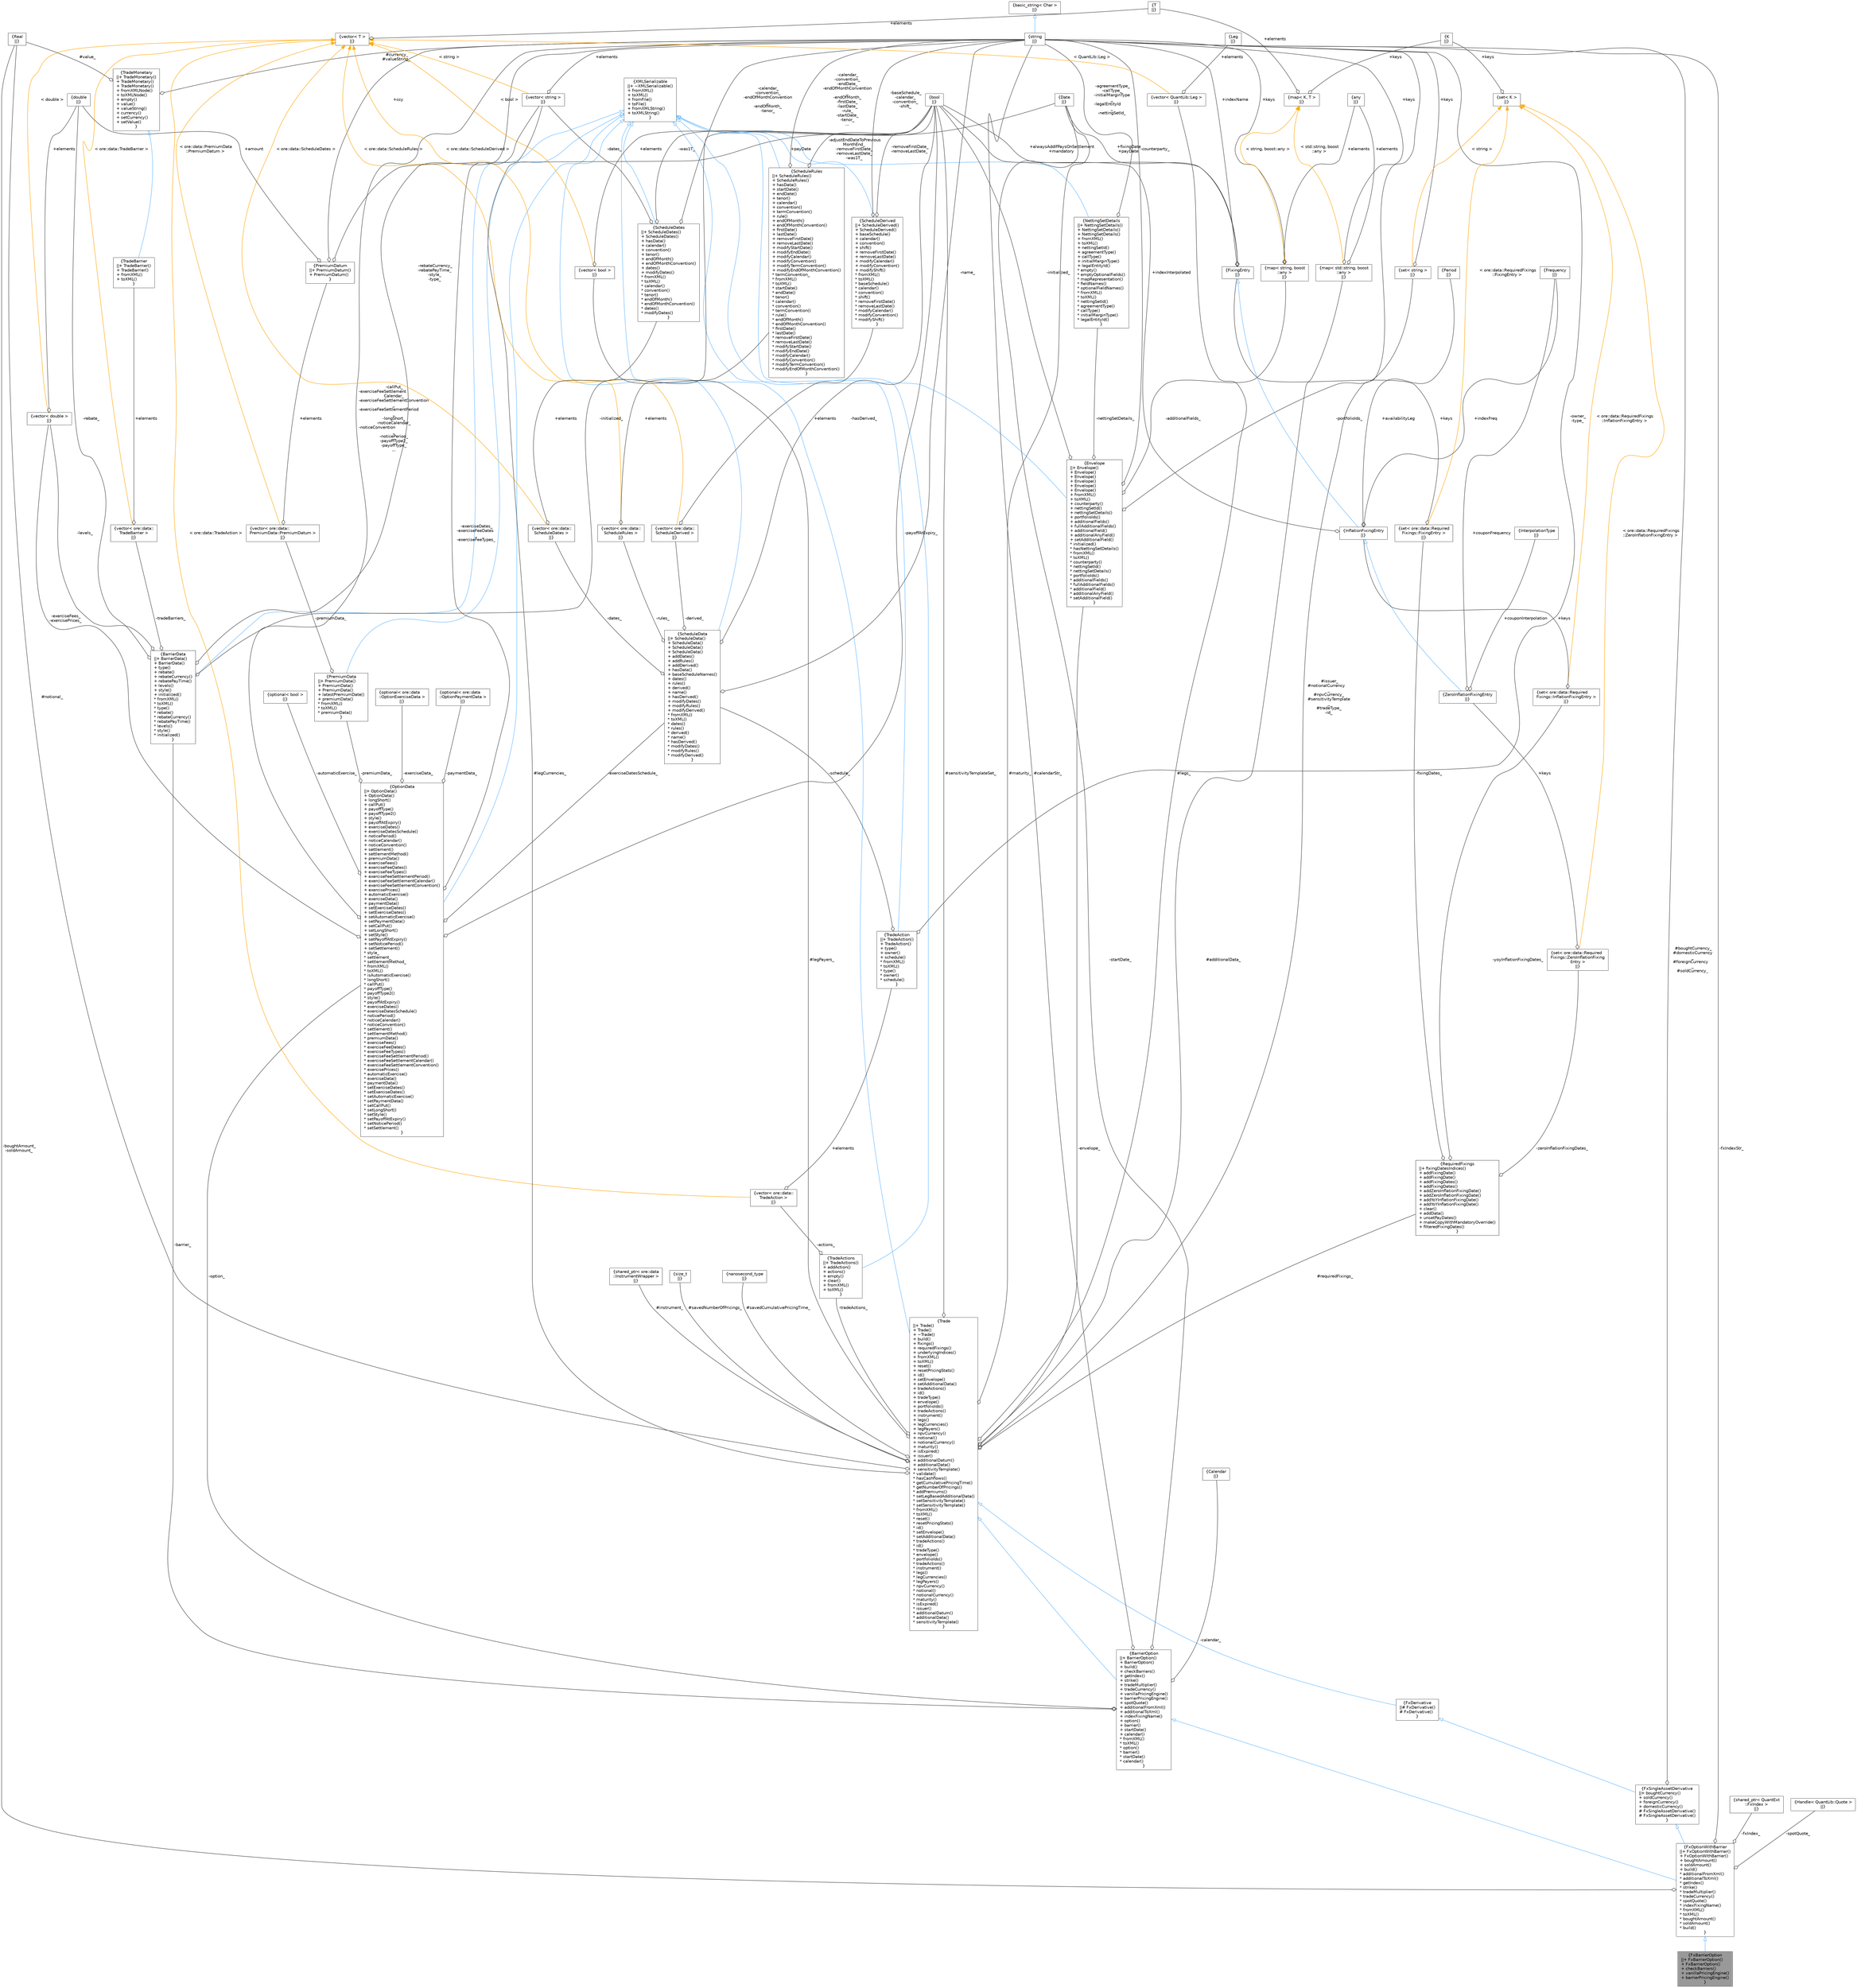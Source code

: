digraph "FxBarrierOption"
{
 // INTERACTIVE_SVG=YES
 // LATEX_PDF_SIZE
  bgcolor="transparent";
  edge [fontname=Helvetica,fontsize=10,labelfontname=Helvetica,labelfontsize=10];
  node [fontname=Helvetica,fontsize=10,shape=box,height=0.2,width=0.4];
  Node1 [label="{FxBarrierOption\n||+ FxBarrierOption()\l+ FxBarrierOption()\l+ checkBarriers()\l+ vanillaPricingEngine()\l+ barrierPricingEngine()\l}",height=0.2,width=0.4,color="gray40", fillcolor="grey60", style="filled", fontcolor="black",tooltip="Serializable FX Barrier Option."];
  Node2 -> Node1 [dir="back",color="steelblue1",style="solid",arrowtail="onormal"];
  Node2 [label="{FxOptionWithBarrier\n||+ FxOptionWithBarrier()\l+ FxOptionWithBarrier()\l+ boughtAmount()\l+ soldAmount()\l+ build()\l* additionalFromXml()\l* additionalToXml()\l* getIndex()\l* strike()\l* tradeMultiplier()\l* tradeCurrency()\l* spotQuote()\l* indexFixingName()\l* fromXML()\l* toXML()\l* boughtAmount()\l* soldAmount()\l* build()\l}",height=0.2,width=0.4,color="gray40", fillcolor="white", style="filled",URL="$classore_1_1data_1_1_fx_option_with_barrier.html",tooltip=" "];
  Node3 -> Node2 [dir="back",color="steelblue1",style="solid",arrowtail="onormal"];
  Node3 [label="{FxSingleAssetDerivative\n||+ boughtCurrency()\l+ soldCurrency()\l+ foreignCurrency()\l+ domesticCurrency()\l# FxSingleAssetDerivative()\l# FxSingleAssetDerivative()\l}",height=0.2,width=0.4,color="gray40", fillcolor="white", style="filled",URL="$classore_1_1data_1_1_fx_single_asset_derivative.html",tooltip="Base class for all single asset FX Derivaties."];
  Node4 -> Node3 [dir="back",color="steelblue1",style="solid",arrowtail="onormal"];
  Node4 [label="{FxDerivative\n||# FxDerivative()\l# FxDerivative()\l}",height=0.2,width=0.4,color="gray40", fillcolor="white", style="filled",URL="$classore_1_1data_1_1_fx_derivative.html",tooltip="Base class for all FX Derivaties."];
  Node5 -> Node4 [dir="back",color="steelblue1",style="solid",arrowtail="onormal"];
  Node5 [label="{Trade\n||+ Trade()\l+ Trade()\l+ ~Trade()\l+ build()\l+ fixings()\l+ requiredFixings()\l+ underlyingIndices()\l+ fromXML()\l+ toXML()\l+ reset()\l+ resetPricingStats()\l+ id()\l+ setEnvelope()\l+ setAdditionalData()\l+ tradeActions()\l+ id()\l+ tradeType()\l+ envelope()\l+ portfolioIds()\l+ tradeActions()\l+ instrument()\l+ legs()\l+ legCurrencies()\l+ legPayers()\l+ npvCurrency()\l+ notional()\l+ notionalCurrency()\l+ maturity()\l+ isExpired()\l+ issuer()\l+ additionalDatum()\l+ additionalData()\l+ sensitivityTemplate()\l* validate()\l* hasCashflows()\l* getCumulativePricingTime()\l* getNumberOfPricings()\l* addPremiums()\l* setLegBasedAdditionalData()\l* setSensitivityTemplate()\l* setSensitivityTemplate()\l* fromXML()\l* toXML()\l* reset()\l* resetPricingStats()\l* id()\l* setEnvelope()\l* setAdditionalData()\l* tradeActions()\l* id()\l* tradeType()\l* envelope()\l* portfolioIds()\l* tradeActions()\l* instrument()\l* legs()\l* legCurrencies()\l* legPayers()\l* npvCurrency()\l* notional()\l* notionalCurrency()\l* maturity()\l* isExpired()\l* issuer()\l* additionalDatum()\l* additionalData()\l* sensitivityTemplate()\l}",height=0.2,width=0.4,color="gray40", fillcolor="white", style="filled",URL="$classore_1_1data_1_1_trade.html",tooltip="Trade base class."];
  Node6 -> Node5 [dir="back",color="steelblue1",style="solid",arrowtail="onormal"];
  Node6 [label="{XMLSerializable\n||+ ~XMLSerializable()\l+ fromXML()\l+ toXML()\l+ fromFile()\l+ toFile()\l+ fromXMLString()\l+ toXMLString()\l}",height=0.2,width=0.4,color="gray40", fillcolor="white", style="filled",URL="$classore_1_1data_1_1_x_m_l_serializable.html",tooltip="Base class for all serializable classes."];
  Node7 -> Node5 [color="grey25",style="solid",label=" #issuer_\n#notionalCurrency\l_\n#npvCurrency_\n#sensitivityTemplate\l_\n#tradeType_\n-id_" ,arrowhead="odiamond"];
  Node7 [label="{string\n||}",height=0.2,width=0.4,color="gray40", fillcolor="white", style="filled",tooltip=" "];
  Node8 -> Node7 [dir="back",color="steelblue1",style="solid",arrowtail="onormal"];
  Node8 [label="{basic_string\< Char \>\n||}",height=0.2,width=0.4,color="gray40", fillcolor="white", style="filled",tooltip=" "];
  Node9 -> Node5 [color="grey25",style="solid",label=" #instrument_" ,arrowhead="odiamond"];
  Node9 [label="{shared_ptr\< ore::data\l::InstrumentWrapper \>\n||}",height=0.2,width=0.4,color="gray40", fillcolor="white", style="filled",tooltip=" "];
  Node10 -> Node5 [color="grey25",style="solid",label=" #legs_" ,arrowhead="odiamond"];
  Node10 [label="{vector\< QuantLib::Leg \>\n||}",height=0.2,width=0.4,color="gray40", fillcolor="white", style="filled",tooltip=" "];
  Node11 -> Node10 [color="grey25",style="solid",label=" +elements" ,arrowhead="odiamond"];
  Node11 [label="{Leg\n||}",height=0.2,width=0.4,color="gray40", fillcolor="white", style="filled",tooltip=" "];
  Node12 -> Node10 [dir="back",color="orange",style="solid",label=" \< QuantLib::Leg \>" ];
  Node12 [label="{vector\< T \>\n||}",height=0.2,width=0.4,color="gray40", fillcolor="white", style="filled",tooltip=" "];
  Node13 -> Node12 [color="grey25",style="solid",label=" +elements" ,arrowhead="odiamond"];
  Node13 [label="{T\n||}",height=0.2,width=0.4,color="gray40", fillcolor="white", style="filled",tooltip=" "];
  Node14 -> Node5 [color="grey25",style="solid",label=" #legCurrencies_" ,arrowhead="odiamond"];
  Node14 [label="{vector\< string \>\n||}",height=0.2,width=0.4,color="gray40", fillcolor="white", style="filled",tooltip=" "];
  Node7 -> Node14 [color="grey25",style="solid",label=" +elements" ,arrowhead="odiamond"];
  Node12 -> Node14 [dir="back",color="orange",style="solid",label=" \< string \>" ];
  Node15 -> Node5 [color="grey25",style="solid",label=" #legPayers_" ,arrowhead="odiamond"];
  Node15 [label="{vector\< bool \>\n||}",height=0.2,width=0.4,color="gray40", fillcolor="white", style="filled",tooltip=" "];
  Node16 -> Node15 [color="grey25",style="solid",label=" +elements" ,arrowhead="odiamond"];
  Node16 [label="{bool\n||}",height=0.2,width=0.4,color="gray40", fillcolor="white", style="filled",URL="$classbool.html",tooltip=" "];
  Node12 -> Node15 [dir="back",color="orange",style="solid",label=" \< bool \>" ];
  Node17 -> Node5 [color="grey25",style="solid",label=" #notional_" ,arrowhead="odiamond"];
  Node17 [label="{Real\n||}",height=0.2,width=0.4,color="gray40", fillcolor="white", style="filled",tooltip=" "];
  Node18 -> Node5 [color="grey25",style="solid",label=" #maturity_" ,arrowhead="odiamond"];
  Node18 [label="{Date\n||}",height=0.2,width=0.4,color="gray40", fillcolor="white", style="filled",tooltip=" "];
  Node16 -> Node5 [color="grey25",style="solid",label=" #sensitivityTemplateSet_" ,arrowhead="odiamond"];
  Node19 -> Node5 [color="grey25",style="solid",label=" #savedNumberOfPricings_" ,arrowhead="odiamond"];
  Node19 [label="{size_t\n||}",height=0.2,width=0.4,color="gray40", fillcolor="white", style="filled",tooltip=" "];
  Node20 -> Node5 [color="grey25",style="solid",label=" #savedCumulativePricingTime_" ,arrowhead="odiamond"];
  Node20 [label="{nanosecond_type\n||}",height=0.2,width=0.4,color="gray40", fillcolor="white", style="filled",tooltip=" "];
  Node21 -> Node5 [color="grey25",style="solid",label=" #requiredFixings_" ,arrowhead="odiamond"];
  Node21 [label="{RequiredFixings\n||+ fixingDatesIndices()\l+ addFixingDate()\l+ addFixingDate()\l+ addFixingDates()\l+ addFixingDates()\l+ addZeroInflationFixingDate()\l+ addZeroInflationFixingDate()\l+ addYoYInflationFixingDate()\l+ addYoYInflationFixingDate()\l+ clear()\l+ addData()\l+ unsetPayDates()\l+ makeCopyWithMandatoryOverride()\l+ filteredFixingDates()\l}",height=0.2,width=0.4,color="gray40", fillcolor="white", style="filled",URL="$classore_1_1data_1_1_required_fixings.html",tooltip=" "];
  Node22 -> Node21 [color="grey25",style="solid",label=" -fixingDates_" ,arrowhead="odiamond"];
  Node22 [label="{set\< ore::data::Required\lFixings::FixingEntry \>\n||}",height=0.2,width=0.4,color="gray40", fillcolor="white", style="filled",tooltip=" "];
  Node23 -> Node22 [color="grey25",style="solid",label=" +keys" ,arrowhead="odiamond"];
  Node23 [label="{FixingEntry\n||}",height=0.2,width=0.4,color="gray40", fillcolor="white", style="filled",URL="$structore_1_1data_1_1_required_fixings_1_1_fixing_entry.html",tooltip=" "];
  Node7 -> Node23 [color="grey25",style="solid",label=" +indexName" ,arrowhead="odiamond"];
  Node18 -> Node23 [color="grey25",style="solid",label=" +fixingDate\n+payDate" ,arrowhead="odiamond"];
  Node16 -> Node23 [color="grey25",style="solid",label=" +alwaysAddIfPaysOnSettlement\n+mandatory" ,arrowhead="odiamond"];
  Node24 -> Node22 [dir="back",color="orange",style="solid",label=" \< ore::data::RequiredFixings\l::FixingEntry \>" ];
  Node24 [label="{set\< K \>\n||}",height=0.2,width=0.4,color="gray40", fillcolor="white", style="filled",tooltip=" "];
  Node25 -> Node24 [color="grey25",style="solid",label=" +keys" ,arrowhead="odiamond"];
  Node25 [label="{K\n||}",height=0.2,width=0.4,color="gray40", fillcolor="white", style="filled",tooltip=" "];
  Node26 -> Node21 [color="grey25",style="solid",label=" -zeroInflationFixingDates_" ,arrowhead="odiamond"];
  Node26 [label="{set\< ore::data::Required\lFixings::ZeroInflationFixing\lEntry \>\n||}",height=0.2,width=0.4,color="gray40", fillcolor="white", style="filled",tooltip=" "];
  Node27 -> Node26 [color="grey25",style="solid",label=" +keys" ,arrowhead="odiamond"];
  Node27 [label="{ZeroInflationFixingEntry\n||}",height=0.2,width=0.4,color="gray40", fillcolor="white", style="filled",URL="$structore_1_1data_1_1_required_fixings_1_1_zero_inflation_fixing_entry.html",tooltip=" "];
  Node28 -> Node27 [dir="back",color="steelblue1",style="solid",arrowtail="onormal"];
  Node28 [label="{InflationFixingEntry\n||}",height=0.2,width=0.4,color="gray40", fillcolor="white", style="filled",URL="$structore_1_1data_1_1_required_fixings_1_1_inflation_fixing_entry.html",tooltip=" "];
  Node23 -> Node28 [dir="back",color="steelblue1",style="solid",arrowtail="onormal"];
  Node16 -> Node28 [color="grey25",style="solid",label=" +indexInterpolated" ,arrowhead="odiamond"];
  Node29 -> Node28 [color="grey25",style="solid",label=" +indexFreq" ,arrowhead="odiamond"];
  Node29 [label="{Frequency\n||}",height=0.2,width=0.4,color="gray40", fillcolor="white", style="filled",tooltip=" "];
  Node30 -> Node28 [color="grey25",style="solid",label=" +availabilityLeg" ,arrowhead="odiamond"];
  Node30 [label="{Period\n||}",height=0.2,width=0.4,color="gray40", fillcolor="white", style="filled",tooltip=" "];
  Node31 -> Node27 [color="grey25",style="solid",label=" +couponInterpolation" ,arrowhead="odiamond"];
  Node31 [label="{InterpolationType\n||}",height=0.2,width=0.4,color="gray40", fillcolor="white", style="filled",tooltip=" "];
  Node29 -> Node27 [color="grey25",style="solid",label=" +couponFrequency" ,arrowhead="odiamond"];
  Node24 -> Node26 [dir="back",color="orange",style="solid",label=" \< ore::data::RequiredFixings\l::ZeroInflationFixingEntry \>" ];
  Node32 -> Node21 [color="grey25",style="solid",label=" -yoyInflationFixingDates_" ,arrowhead="odiamond"];
  Node32 [label="{set\< ore::data::Required\lFixings::InflationFixingEntry \>\n||}",height=0.2,width=0.4,color="gray40", fillcolor="white", style="filled",tooltip=" "];
  Node28 -> Node32 [color="grey25",style="solid",label=" +keys" ,arrowhead="odiamond"];
  Node24 -> Node32 [dir="back",color="orange",style="solid",label=" \< ore::data::RequiredFixings\l::InflationFixingEntry \>" ];
  Node33 -> Node5 [color="grey25",style="solid",label=" #additionalData_" ,arrowhead="odiamond"];
  Node33 [label="{map\< std::string, boost\l::any \>\n||}",height=0.2,width=0.4,color="gray40", fillcolor="white", style="filled",tooltip=" "];
  Node7 -> Node33 [color="grey25",style="solid",label=" +keys" ,arrowhead="odiamond"];
  Node34 -> Node33 [color="grey25",style="solid",label=" +elements" ,arrowhead="odiamond"];
  Node34 [label="{any\n||}",height=0.2,width=0.4,color="gray40", fillcolor="white", style="filled",tooltip=" "];
  Node35 -> Node33 [dir="back",color="orange",style="solid",label=" \< std::string, boost\l::any \>" ];
  Node35 [label="{map\< K, T \>\n||}",height=0.2,width=0.4,color="gray40", fillcolor="white", style="filled",tooltip=" "];
  Node25 -> Node35 [color="grey25",style="solid",label=" +keys" ,arrowhead="odiamond"];
  Node13 -> Node35 [color="grey25",style="solid",label=" +elements" ,arrowhead="odiamond"];
  Node36 -> Node5 [color="grey25",style="solid",label=" -envelope_" ,arrowhead="odiamond"];
  Node36 [label="{Envelope\n||+ Envelope()\l+ Envelope()\l+ Envelope()\l+ Envelope()\l+ Envelope()\l+ Envelope()\l+ fromXML()\l+ toXML()\l+ counterparty()\l+ nettingSetId()\l+ nettingSetDetails()\l+ portfolioIds()\l+ additionalFields()\l+ fullAdditionalFields()\l+ additionalField()\l+ additionalAnyField()\l+ setAdditionalField()\l* initialized()\l* hasNettingSetDetails()\l* fromXML()\l* toXML()\l* counterparty()\l* nettingSetId()\l* nettingSetDetails()\l* portfolioIds()\l* additionalFields()\l* fullAdditionalFields()\l* additionalField()\l* additionalAnyField()\l* setAdditionalField()\l}",height=0.2,width=0.4,color="gray40", fillcolor="white", style="filled",URL="$classore_1_1data_1_1_envelope.html",tooltip="Serializable object holding generic trade data, reporting dimensions."];
  Node6 -> Node36 [dir="back",color="steelblue1",style="solid",arrowtail="onormal"];
  Node7 -> Node36 [color="grey25",style="solid",label=" -counterparty_" ,arrowhead="odiamond"];
  Node37 -> Node36 [color="grey25",style="solid",label=" -nettingSetDetails_" ,arrowhead="odiamond"];
  Node37 [label="{NettingSetDetails\n||+ NettingSetDetails()\l+ NettingSetDetails()\l+ NettingSetDetails()\l+ fromXML()\l+ toXML()\l+ nettingSetId()\l+ agreementType()\l+ callType()\l+ initialMarginType()\l+ legalEntityId()\l* empty()\l* emptyOptionalFields()\l* mapRepresentation()\l* fieldNames()\l* optionalFieldNames()\l* fromXML()\l* toXML()\l* nettingSetId()\l* agreementType()\l* callType()\l* initialMarginType()\l* legalEntityId()\l}",height=0.2,width=0.4,color="gray40", fillcolor="white", style="filled",URL="$classore_1_1data_1_1_netting_set_details.html",tooltip="Serializable object holding netting set identification data."];
  Node6 -> Node37 [dir="back",color="steelblue1",style="solid",arrowtail="onormal"];
  Node7 -> Node37 [color="grey25",style="solid",label=" -agreementType_\n-callType_\n-initialMarginType\l_\n-legalEntityId\l_\n-nettingSetId_" ,arrowhead="odiamond"];
  Node38 -> Node36 [color="grey25",style="solid",label=" -portfolioIds_" ,arrowhead="odiamond"];
  Node38 [label="{set\< string \>\n||}",height=0.2,width=0.4,color="gray40", fillcolor="white", style="filled",tooltip=" "];
  Node7 -> Node38 [color="grey25",style="solid",label=" +keys" ,arrowhead="odiamond"];
  Node24 -> Node38 [dir="back",color="orange",style="solid",label=" \< string \>" ];
  Node39 -> Node36 [color="grey25",style="solid",label=" -additionalFields_" ,arrowhead="odiamond"];
  Node39 [label="{map\< string, boost\l::any \>\n||}",height=0.2,width=0.4,color="gray40", fillcolor="white", style="filled",tooltip=" "];
  Node7 -> Node39 [color="grey25",style="solid",label=" +keys" ,arrowhead="odiamond"];
  Node34 -> Node39 [color="grey25",style="solid",label=" +elements" ,arrowhead="odiamond"];
  Node35 -> Node39 [dir="back",color="orange",style="solid",label=" \< string, boost::any \>" ];
  Node16 -> Node36 [color="grey25",style="solid",label=" -initialized_" ,arrowhead="odiamond"];
  Node40 -> Node5 [color="grey25",style="solid",label=" -tradeActions_" ,arrowhead="odiamond"];
  Node40 [label="{TradeActions\n||+ TradeActions()\l+ addAction()\l+ actions()\l+ empty()\l+ clear()\l+ fromXML()\l+ toXML()\l}",height=0.2,width=0.4,color="gray40", fillcolor="white", style="filled",URL="$classore_1_1data_1_1_trade_actions.html",tooltip="Serializable object holding generic trade actions."];
  Node6 -> Node40 [dir="back",color="steelblue1",style="solid",arrowtail="onormal"];
  Node41 -> Node40 [color="grey25",style="solid",label=" -actions_" ,arrowhead="odiamond"];
  Node41 [label="{vector\< ore::data::\lTradeAction \>\n||}",height=0.2,width=0.4,color="gray40", fillcolor="white", style="filled",tooltip=" "];
  Node42 -> Node41 [color="grey25",style="solid",label=" +elements" ,arrowhead="odiamond"];
  Node42 [label="{TradeAction\n||+ TradeAction()\l+ TradeAction()\l+ type()\l+ owner()\l+ schedule()\l* fromXML()\l* toXML()\l* type()\l* owner()\l* schedule()\l}",height=0.2,width=0.4,color="gray40", fillcolor="white", style="filled",URL="$classore_1_1data_1_1_trade_action.html",tooltip="Serializable object holding a trade action."];
  Node6 -> Node42 [dir="back",color="steelblue1",style="solid",arrowtail="onormal"];
  Node7 -> Node42 [color="grey25",style="solid",label=" -owner_\n-type_" ,arrowhead="odiamond"];
  Node43 -> Node42 [color="grey25",style="solid",label=" -schedule_" ,arrowhead="odiamond"];
  Node43 [label="{ScheduleData\n||+ ScheduleData()\l+ ScheduleData()\l+ ScheduleData()\l+ ScheduleData()\l+ addDates()\l+ addRules()\l+ addDerived()\l+ hasData()\l+ baseScheduleNames()\l+ dates()\l+ rules()\l+ derived()\l+ name()\l+ hasDerived()\l+ modifyDates()\l+ modifyRules()\l+ modifyDerived()\l* fromXML()\l* toXML()\l* dates()\l* rules()\l* derived()\l* name()\l* hasDerived()\l* modifyDates()\l* modifyRules()\l* modifyDerived()\l}",height=0.2,width=0.4,color="gray40", fillcolor="white", style="filled",URL="$classore_1_1data_1_1_schedule_data.html",tooltip="Serializable schedule data."];
  Node6 -> Node43 [dir="back",color="steelblue1",style="solid",arrowtail="onormal"];
  Node44 -> Node43 [color="grey25",style="solid",label=" -dates_" ,arrowhead="odiamond"];
  Node44 [label="{vector\< ore::data::\lScheduleDates \>\n||}",height=0.2,width=0.4,color="gray40", fillcolor="white", style="filled",tooltip=" "];
  Node45 -> Node44 [color="grey25",style="solid",label=" +elements" ,arrowhead="odiamond"];
  Node45 [label="{ScheduleDates\n||+ ScheduleDates()\l+ ScheduleDates()\l+ hasData()\l+ calendar()\l+ convention()\l+ tenor()\l+ endOfMonth()\l+ endOfMonthConvention()\l+ dates()\l+ modifyDates()\l* fromXML()\l* toXML()\l* calendar()\l* convention()\l* tenor()\l* endOfMonth()\l* endOfMonthConvention()\l* dates()\l* modifyDates()\l}",height=0.2,width=0.4,color="gray40", fillcolor="white", style="filled",URL="$classore_1_1data_1_1_schedule_dates.html",tooltip="Serializable object holding schedule Dates data."];
  Node6 -> Node45 [dir="back",color="steelblue1",style="solid",arrowtail="onormal"];
  Node7 -> Node45 [color="grey25",style="solid",label=" -calendar_\n-convention_\n-endOfMonthConvention\l_\n-endOfMonth_\n-tenor_" ,arrowhead="odiamond"];
  Node14 -> Node45 [color="grey25",style="solid",label=" -dates_" ,arrowhead="odiamond"];
  Node16 -> Node45 [color="grey25",style="solid",label=" -was1T_" ,arrowhead="odiamond"];
  Node12 -> Node44 [dir="back",color="orange",style="solid",label=" \< ore::data::ScheduleDates \>" ];
  Node46 -> Node43 [color="grey25",style="solid",label=" -rules_" ,arrowhead="odiamond"];
  Node46 [label="{vector\< ore::data::\lScheduleRules \>\n||}",height=0.2,width=0.4,color="gray40", fillcolor="white", style="filled",tooltip=" "];
  Node47 -> Node46 [color="grey25",style="solid",label=" +elements" ,arrowhead="odiamond"];
  Node47 [label="{ScheduleRules\n||+ ScheduleRules()\l+ ScheduleRules()\l+ hasData()\l+ startDate()\l+ endDate()\l+ tenor()\l+ calendar()\l+ convention()\l+ termConvention()\l+ rule()\l+ endOfMonth()\l+ endOfMonthConvention()\l+ firstDate()\l+ lastDate()\l+ removeFirstDate()\l+ removeLastDate()\l+ modifyStartDate()\l+ modifyEndDate()\l+ modifyCalendar()\l+ modifyConvention()\l+ modifyTermConvention()\l+ modifyEndOfMonthConvention()\l* termConvention_\l* fromXML()\l* toXML()\l* startDate()\l* endDate()\l* tenor()\l* calendar()\l* convention()\l* termConvention()\l* rule()\l* endOfMonth()\l* endOfMonthConvention()\l* firstDate()\l* lastDate()\l* removeFirstDate()\l* removeLastDate()\l* modifyStartDate()\l* modifyEndDate()\l* modifyCalendar()\l* modifyConvention()\l* modifyTermConvention()\l* modifyEndOfMonthConvention()\l}",height=0.2,width=0.4,color="gray40", fillcolor="white", style="filled",URL="$classore_1_1data_1_1_schedule_rules.html",tooltip="Serializable object holding schedule Rules data."];
  Node6 -> Node47 [dir="back",color="steelblue1",style="solid",arrowtail="onormal"];
  Node7 -> Node47 [color="grey25",style="solid",label=" -calendar_\n-convention_\n-endDate_\n-endOfMonthConvention\l_\n-endOfMonth_\n-firstDate_\n-lastDate_\n-rule_\n-startDate_\n-tenor_\n..." ,arrowhead="odiamond"];
  Node16 -> Node47 [color="grey25",style="solid",label=" -adjustEndDateToPrevious\lMonthEnd_\n-removeFirstDate_\n-removeLastDate_\n-was1T_" ,arrowhead="odiamond"];
  Node12 -> Node46 [dir="back",color="orange",style="solid",label=" \< ore::data::ScheduleRules \>" ];
  Node48 -> Node43 [color="grey25",style="solid",label=" -derived_" ,arrowhead="odiamond"];
  Node48 [label="{vector\< ore::data::\lScheduleDerived \>\n||}",height=0.2,width=0.4,color="gray40", fillcolor="white", style="filled",tooltip=" "];
  Node49 -> Node48 [color="grey25",style="solid",label=" +elements" ,arrowhead="odiamond"];
  Node49 [label="{ScheduleDerived\n||+ ScheduleDerived()\l+ ScheduleDerived()\l+ baseSchedule()\l+ calendar()\l+ convention()\l+ shift()\l+ removeFirstDate()\l+ removeLastDate()\l+ modifyCalendar()\l+ modifyConvention()\l+ modifyShift()\l* fromXML()\l* toXML()\l* baseSchedule()\l* calendar()\l* convention()\l* shift()\l* removeFirstDate()\l* removeLastDate()\l* modifyCalendar()\l* modifyConvention()\l* modifyShift()\l}",height=0.2,width=0.4,color="gray40", fillcolor="white", style="filled",URL="$classore_1_1data_1_1_schedule_derived.html",tooltip="Serializable object holding Derived schedule data."];
  Node6 -> Node49 [dir="back",color="steelblue1",style="solid",arrowtail="onormal"];
  Node7 -> Node49 [color="grey25",style="solid",label=" -baseSchedule_\n-calendar_\n-convention_\n-shift_" ,arrowhead="odiamond"];
  Node16 -> Node49 [color="grey25",style="solid",label=" -removeFirstDate_\n-removeLastDate_" ,arrowhead="odiamond"];
  Node12 -> Node48 [dir="back",color="orange",style="solid",label=" \< ore::data::ScheduleDerived \>" ];
  Node7 -> Node43 [color="grey25",style="solid",label=" -name_" ,arrowhead="odiamond"];
  Node16 -> Node43 [color="grey25",style="solid",label=" -hasDerived_" ,arrowhead="odiamond"];
  Node12 -> Node41 [dir="back",color="orange",style="solid",label=" \< ore::data::TradeAction \>" ];
  Node7 -> Node3 [color="grey25",style="solid",label=" #boughtCurrency_\n#domesticCurrency\l_\n#foreignCurrency\l_\n#soldCurrency_" ,arrowhead="odiamond"];
  Node50 -> Node2 [dir="back",color="steelblue1",style="solid",arrowtail="onormal"];
  Node50 [label="{BarrierOption\n||+ BarrierOption()\l+ BarrierOption()\l+ build()\l+ checkBarriers()\l+ getIndex()\l+ strike()\l+ tradeMultiplier()\l+ tradeCurrency()\l+ vanillaPricingEngine()\l+ barrierPricingEngine()\l+ spotQuote()\l+ additionalFromXml()\l+ additionalToXml()\l+ indexFixingName()\l+ option()\l+ barrier()\l+ startDate()\l+ calendar()\l* fromXML()\l* toXML()\l* option()\l* barrier()\l* startDate()\l* calendar()\l}",height=0.2,width=0.4,color="gray40", fillcolor="white", style="filled",URL="$classore_1_1data_1_1_barrier_option.html",tooltip="Serializable FX Barrier Option."];
  Node5 -> Node50 [dir="back",color="steelblue1",style="solid",arrowtail="onormal"];
  Node51 -> Node50 [color="grey25",style="solid",label=" -option_" ,arrowhead="odiamond"];
  Node51 [label="{OptionData\n||+ OptionData()\l+ OptionData()\l+ longShort()\l+ callPut()\l+ payoffType()\l+ payoffType2()\l+ style()\l+ payoffAtExpiry()\l+ exerciseDates()\l+ exerciseDatesSchedule()\l+ noticePeriod()\l+ noticeCalendar()\l+ noticeConvention()\l+ settlement()\l+ settlementMethod()\l+ premiumData()\l+ exerciseFees()\l+ exerciseFeeDates()\l+ exerciseFeeTypes()\l+ exerciseFeeSettlementPeriod()\l+ exerciseFeeSettlementCalendar()\l+ exerciseFeeSettlementConvention()\l+ exercisePrices()\l+ automaticExercise()\l+ exerciseData()\l+ paymentData()\l+ setExerciseDates()\l+ setExerciseDates()\l+ setAutomaticExercise()\l+ setPaymentData()\l+ setCallPut()\l+ setLongShort()\l+ setStyle()\l+ setPayoffAtExpiry()\l+ setNoticePeriod()\l+ setSettlement()\l* style_\l* settlement_\l* settlementMethod_\l* fromXML()\l* toXML()\l* isAutomaticExercise()\l* longShort()\l* callPut()\l* payoffType()\l* payoffType2()\l* style()\l* payoffAtExpiry()\l* exerciseDates()\l* exerciseDatesSchedule()\l* noticePeriod()\l* noticeCalendar()\l* noticeConvention()\l* settlement()\l* settlementMethod()\l* premiumData()\l* exerciseFees()\l* exerciseFeeDates()\l* exerciseFeeTypes()\l* exerciseFeeSettlementPeriod()\l* exerciseFeeSettlementCalendar()\l* exerciseFeeSettlementConvention()\l* exercisePrices()\l* automaticExercise()\l* exerciseData()\l* paymentData()\l* setExerciseDates()\l* setExerciseDates()\l* setAutomaticExercise()\l* setPaymentData()\l* setCallPut()\l* setLongShort()\l* setStyle()\l* setPayoffAtExpiry()\l* setNoticePeriod()\l* setSettlement()\l}",height=0.2,width=0.4,color="gray40", fillcolor="white", style="filled",URL="$classore_1_1data_1_1_option_data.html",tooltip="Serializable object holding option data."];
  Node6 -> Node51 [dir="back",color="steelblue1",style="solid",arrowtail="onormal"];
  Node7 -> Node51 [color="grey25",style="solid",label=" -callPut_\n-exerciseFeeSettlement\lCalendar_\n-exerciseFeeSettlementConvention\l_\n-exerciseFeeSettlementPeriod\l_\n-longShort_\n-noticeCalendar_\n-noticeConvention\l_\n-noticePeriod_\n-payoffType2_\n-payoffType_\n..." ,arrowhead="odiamond"];
  Node16 -> Node51 [color="grey25",style="solid",label=" -payoffAtExpiry_" ,arrowhead="odiamond"];
  Node43 -> Node51 [color="grey25",style="solid",label=" -exerciseDatesSchedule_" ,arrowhead="odiamond"];
  Node14 -> Node51 [color="grey25",style="solid",label=" -exerciseDates_\n-exerciseFeeDates\l_\n-exerciseFeeTypes_" ,arrowhead="odiamond"];
  Node52 -> Node51 [color="grey25",style="solid",label=" -premiumData_" ,arrowhead="odiamond"];
  Node52 [label="{PremiumData\n||+ PremiumData()\l+ PremiumData()\l+ PremiumData()\l+ latestPremiumDate()\l+ premiumData()\l* fromXML()\l* toXML()\l* premiumData()\l}",height=0.2,width=0.4,color="gray40", fillcolor="white", style="filled",URL="$classore_1_1data_1_1_premium_data.html",tooltip="Serializable object holding premium data."];
  Node6 -> Node52 [dir="back",color="steelblue1",style="solid",arrowtail="onormal"];
  Node53 -> Node52 [color="grey25",style="solid",label=" -premiumData_" ,arrowhead="odiamond"];
  Node53 [label="{vector\< ore::data::\lPremiumData::PremiumDatum \>\n||}",height=0.2,width=0.4,color="gray40", fillcolor="white", style="filled",tooltip=" "];
  Node54 -> Node53 [color="grey25",style="solid",label=" +elements" ,arrowhead="odiamond"];
  Node54 [label="{PremiumDatum\n||+ PremiumDatum()\l+ PremiumDatum()\l}",height=0.2,width=0.4,color="gray40", fillcolor="white", style="filled",URL="$structore_1_1data_1_1_premium_data_1_1_premium_datum.html",tooltip=" "];
  Node55 -> Node54 [color="grey25",style="solid",label=" +amount" ,arrowhead="odiamond"];
  Node55 [label="{double\n||}",height=0.2,width=0.4,color="gray40", fillcolor="white", style="filled",tooltip=" "];
  Node7 -> Node54 [color="grey25",style="solid",label=" +ccy" ,arrowhead="odiamond"];
  Node18 -> Node54 [color="grey25",style="solid",label=" +payDate" ,arrowhead="odiamond"];
  Node12 -> Node53 [dir="back",color="orange",style="solid",label=" \< ore::data::PremiumData\l::PremiumDatum \>" ];
  Node56 -> Node51 [color="grey25",style="solid",label=" -exerciseFees_\n-exercisePrices_" ,arrowhead="odiamond"];
  Node56 [label="{vector\< double \>\n||}",height=0.2,width=0.4,color="gray40", fillcolor="white", style="filled",tooltip=" "];
  Node55 -> Node56 [color="grey25",style="solid",label=" +elements" ,arrowhead="odiamond"];
  Node12 -> Node56 [dir="back",color="orange",style="solid",label=" \< double \>" ];
  Node57 -> Node51 [color="grey25",style="solid",label=" -automaticExercise_" ,arrowhead="odiamond"];
  Node57 [label="{optional\< bool \>\n||}",height=0.2,width=0.4,color="gray40", fillcolor="white", style="filled",tooltip=" "];
  Node58 -> Node51 [color="grey25",style="solid",label=" -exerciseData_" ,arrowhead="odiamond"];
  Node58 [label="{optional\< ore::data\l::OptionExerciseData \>\n||}",height=0.2,width=0.4,color="gray40", fillcolor="white", style="filled",tooltip=" "];
  Node59 -> Node51 [color="grey25",style="solid",label=" -paymentData_" ,arrowhead="odiamond"];
  Node59 [label="{optional\< ore::data\l::OptionPaymentData \>\n||}",height=0.2,width=0.4,color="gray40", fillcolor="white", style="filled",tooltip=" "];
  Node60 -> Node50 [color="grey25",style="solid",label=" -barrier_" ,arrowhead="odiamond"];
  Node60 [label="{BarrierData\n||+ BarrierData()\l+ BarrierData()\l+ type()\l+ rebate()\l+ rebateCurrency()\l+ rebatePayTime()\l+ levels()\l+ style()\l+ initialized()\l* fromXML()\l* toXML()\l* type()\l* rebate()\l* rebateCurrency()\l* rebatePayTime()\l* levels()\l* style()\l* initialized()\l}",height=0.2,width=0.4,color="gray40", fillcolor="white", style="filled",URL="$classore_1_1data_1_1_barrier_data.html",tooltip="Serializable obejct holding barrier data."];
  Node6 -> Node60 [dir="back",color="steelblue1",style="solid",arrowtail="onormal"];
  Node16 -> Node60 [color="grey25",style="solid",label=" -initialized_" ,arrowhead="odiamond"];
  Node7 -> Node60 [color="grey25",style="solid",label=" -rebateCurrency_\n-rebatePayTime_\n-style_\n-type_" ,arrowhead="odiamond"];
  Node56 -> Node60 [color="grey25",style="solid",label=" -levels_" ,arrowhead="odiamond"];
  Node55 -> Node60 [color="grey25",style="solid",label=" -rebate_" ,arrowhead="odiamond"];
  Node61 -> Node60 [color="grey25",style="solid",label=" -tradeBarriers_" ,arrowhead="odiamond"];
  Node61 [label="{vector\< ore::data::\lTradeBarrier \>\n||}",height=0.2,width=0.4,color="gray40", fillcolor="white", style="filled",tooltip=" "];
  Node62 -> Node61 [color="grey25",style="solid",label=" +elements" ,arrowhead="odiamond"];
  Node62 [label="{TradeBarrier\n||+ TradeBarrier()\l+ TradeBarrier()\l+ fromXML()\l+ toXML()\l}",height=0.2,width=0.4,color="gray40", fillcolor="white", style="filled",URL="$classore_1_1data_1_1_trade_barrier.html",tooltip=" "];
  Node63 -> Node62 [dir="back",color="steelblue1",style="solid",arrowtail="onormal"];
  Node63 [label="{TradeMonetary\n||+ TradeMonetary()\l+ TradeMonetary()\l+ TradeMonetary()\l+ fromXMLNode()\l+ toXMLNode()\l+ empty()\l+ value()\l+ valueString()\l+ currency()\l+ setCurrency()\l+ setValue()\l}",height=0.2,width=0.4,color="gray40", fillcolor="white", style="filled",URL="$classore_1_1data_1_1_trade_monetary.html",tooltip=" "];
  Node17 -> Node63 [color="grey25",style="solid",label=" #value_" ,arrowhead="odiamond"];
  Node7 -> Node63 [color="grey25",style="solid",label=" #currency_\n#valueString_" ,arrowhead="odiamond"];
  Node12 -> Node61 [dir="back",color="orange",style="solid",label=" \< ore::data::TradeBarrier \>" ];
  Node18 -> Node50 [color="grey25",style="solid",label=" -startDate_" ,arrowhead="odiamond"];
  Node64 -> Node50 [color="grey25",style="solid",label=" -calendar_" ,arrowhead="odiamond"];
  Node64 [label="{Calendar\n||}",height=0.2,width=0.4,color="gray40", fillcolor="white", style="filled",tooltip=" "];
  Node7 -> Node50 [color="grey25",style="solid",label=" #calendarStr_" ,arrowhead="odiamond"];
  Node7 -> Node2 [color="grey25",style="solid",label=" -fxIndexStr_" ,arrowhead="odiamond"];
  Node65 -> Node2 [color="grey25",style="solid",label=" -fxIndex_" ,arrowhead="odiamond"];
  Node65 [label="{shared_ptr\< QuantExt\l::FxIndex \>\n||}",height=0.2,width=0.4,color="gray40", fillcolor="white", style="filled",tooltip=" "];
  Node66 -> Node2 [color="grey25",style="solid",label=" -spotQuote_" ,arrowhead="odiamond"];
  Node66 [label="{Handle\< QuantLib::Quote \>\n||}",height=0.2,width=0.4,color="gray40", fillcolor="white", style="filled",tooltip=" "];
  Node17 -> Node2 [color="grey25",style="solid",label=" -boughtAmount_\n-soldAmount_" ,arrowhead="odiamond"];
}
